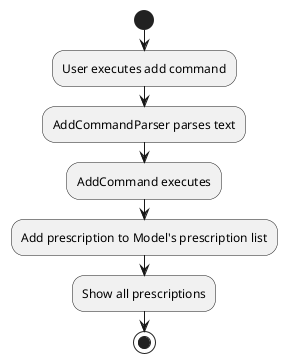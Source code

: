 @startuml
start
:User executes add command;
:AddCommandParser parses text;
:AddCommand executes;
:Add prescription to Model's prescription list;
:Show all prescriptions;
stop
@enduml;
